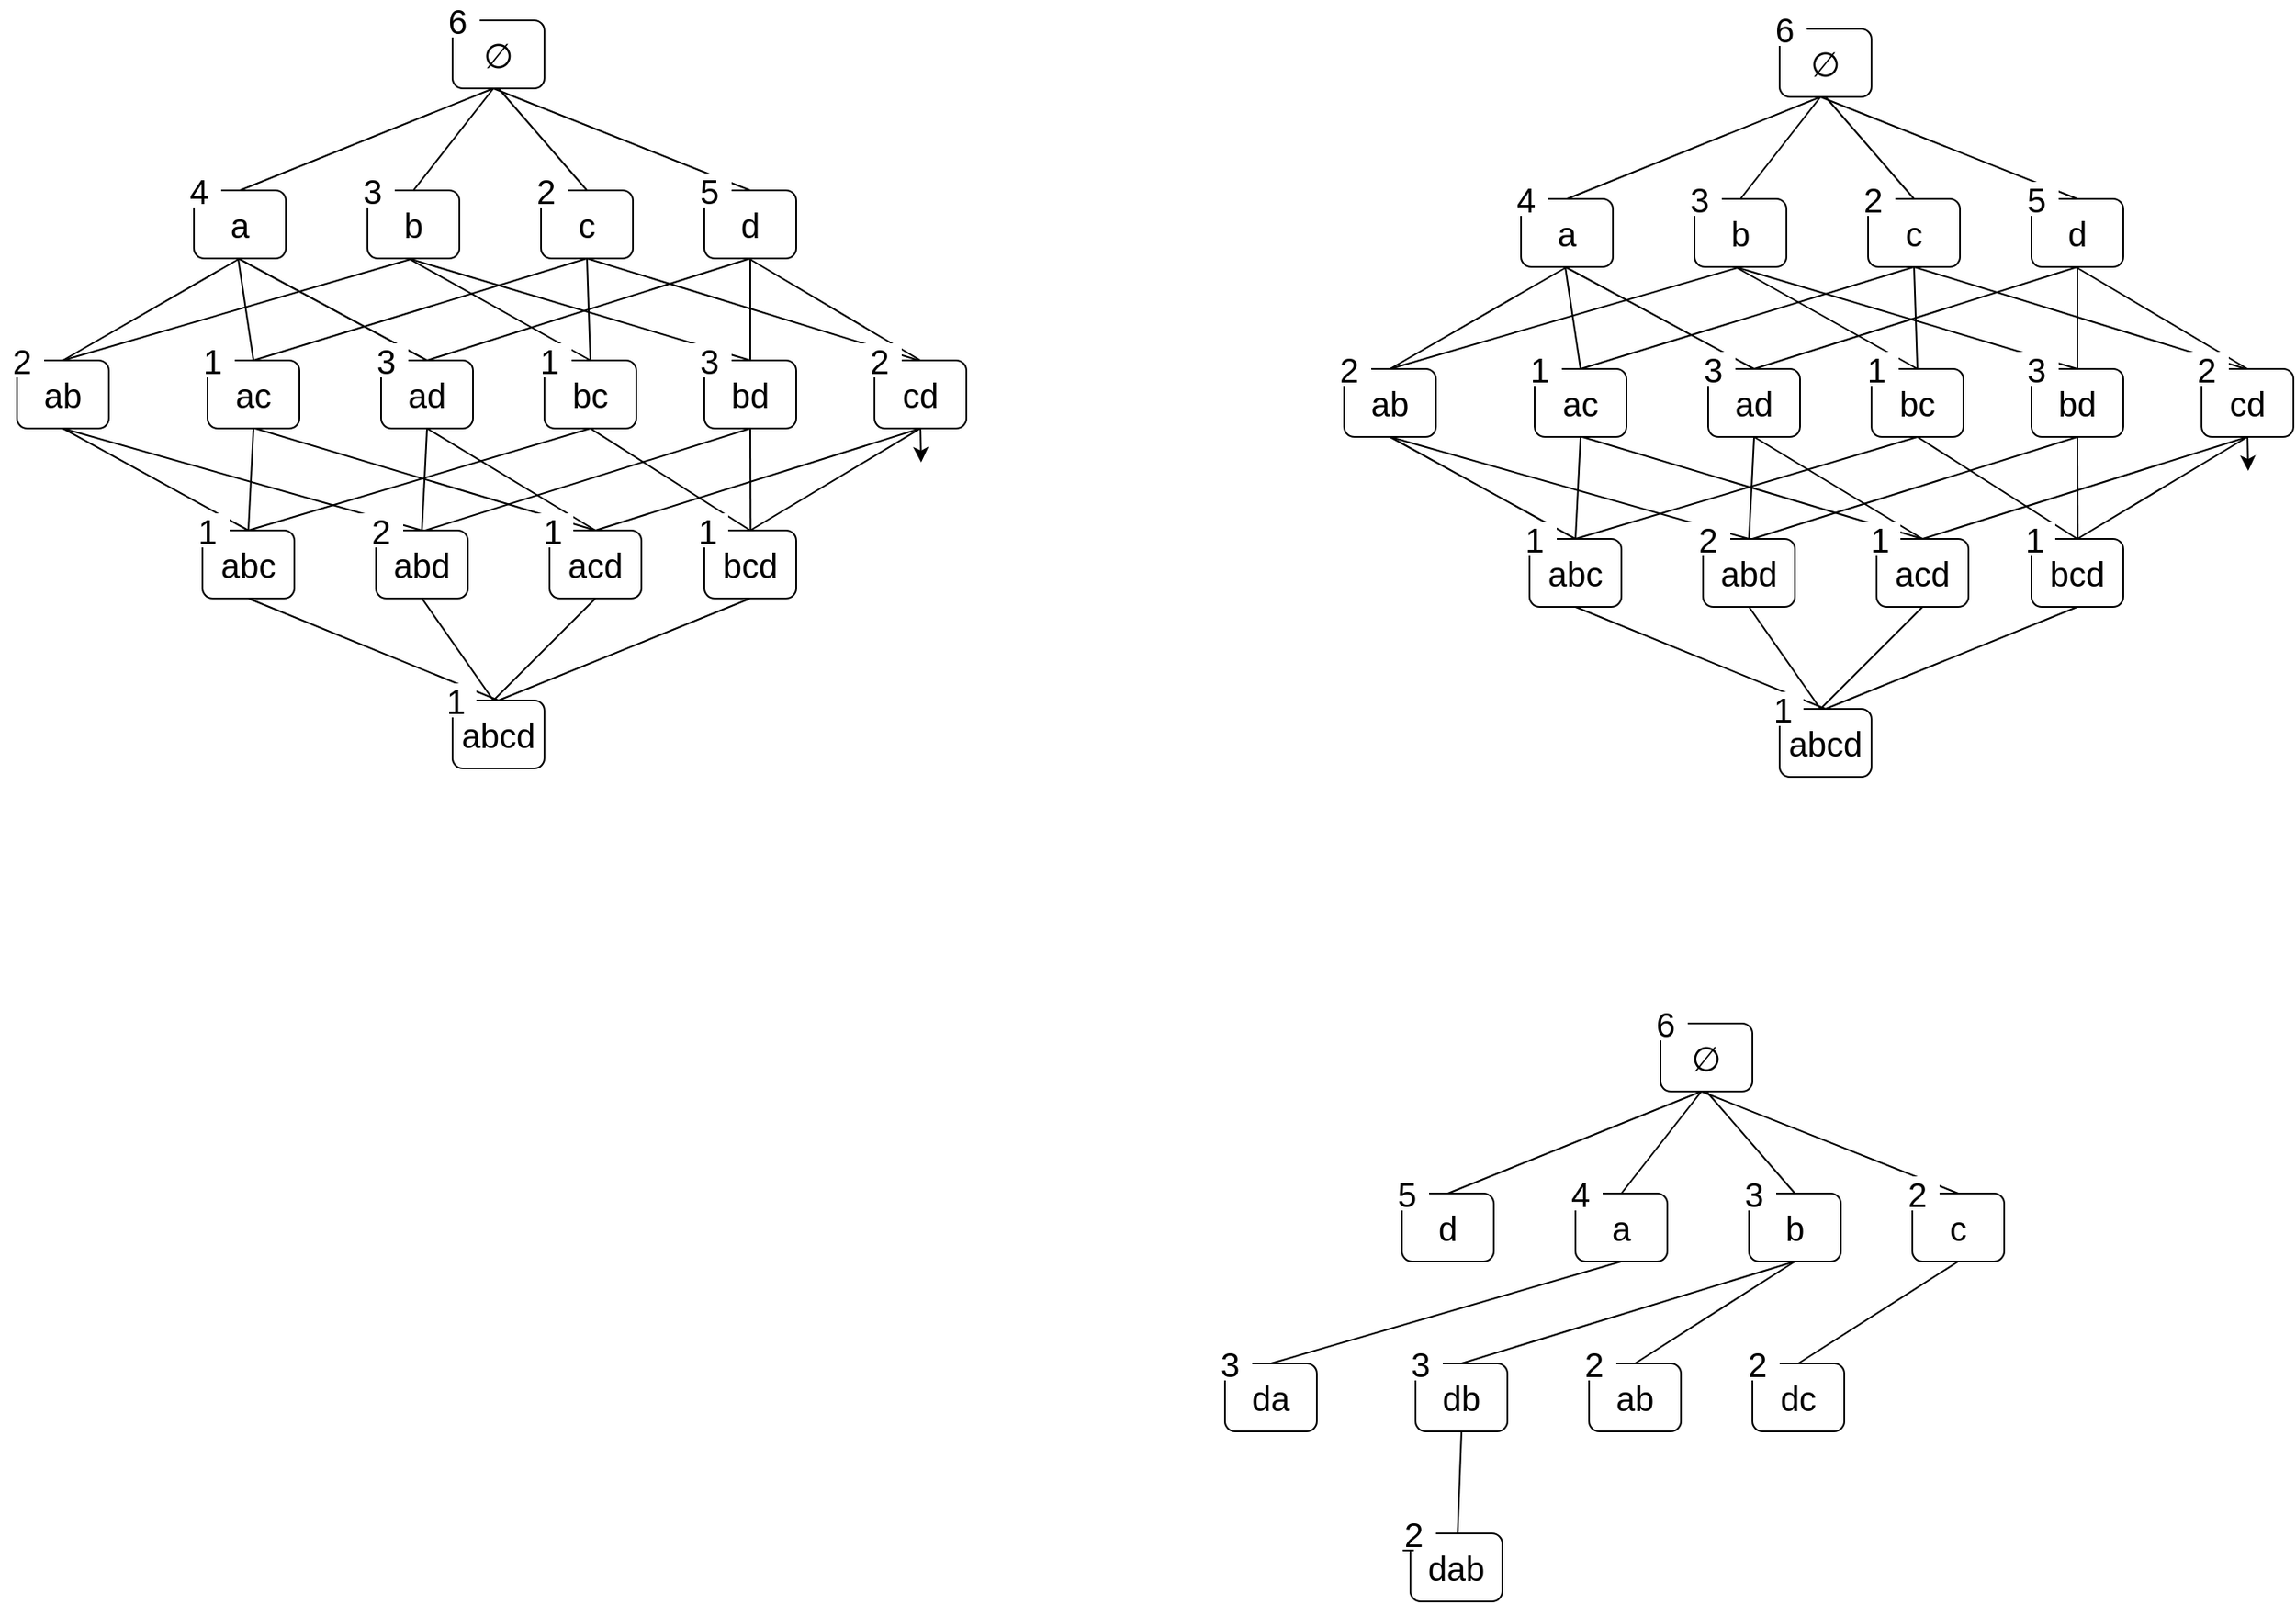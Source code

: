 <mxfile version="20.2.8" type="github">
  <diagram id="D8J47J05KhcmDfUMjtQ6" name="Page-1">
    <mxGraphModel dx="1273" dy="898" grid="1" gridSize="10" guides="1" tooltips="1" connect="1" arrows="1" fold="1" page="1" pageScale="1" pageWidth="1654" pageHeight="2336" math="0" shadow="0">
      <root>
        <mxCell id="0" />
        <mxCell id="1" parent="0" />
        <mxCell id="k7m_8FGUSV61DsyAJjcT-50" style="edgeStyle=none;rounded=0;orthogonalLoop=1;jettySize=auto;html=1;entryX=0.5;entryY=0;entryDx=0;entryDy=0;fontSize=20;endArrow=none;endFill=0;" parent="1" target="k7m_8FGUSV61DsyAJjcT-18" edge="1">
          <mxGeometry relative="1" as="geometry">
            <mxPoint x="360" y="160" as="sourcePoint" />
          </mxGeometry>
        </mxCell>
        <mxCell id="k7m_8FGUSV61DsyAJjcT-1" value="&lt;span style=&quot;font-size: 20px;&quot;&gt;∅&lt;/span&gt;" style="rounded=1;whiteSpace=wrap;html=1;" parent="1" vertex="1">
          <mxGeometry x="336" y="120" width="54" height="40" as="geometry" />
        </mxCell>
        <mxCell id="k7m_8FGUSV61DsyAJjcT-2" value="&lt;font style=&quot;font-size: 20px;&quot;&gt;6&lt;br&gt;&lt;/font&gt;" style="text;html=1;align=center;verticalAlign=middle;whiteSpace=wrap;rounded=0;fillColor=default;" parent="1" vertex="1">
          <mxGeometry x="326" y="110" width="26" height="20" as="geometry" />
        </mxCell>
        <mxCell id="k7m_8FGUSV61DsyAJjcT-18" value="&lt;span style=&quot;font-size: 20px;&quot;&gt;a&lt;/span&gt;" style="rounded=1;whiteSpace=wrap;html=1;" parent="1" vertex="1">
          <mxGeometry x="184" y="220" width="54" height="40" as="geometry" />
        </mxCell>
        <mxCell id="k7m_8FGUSV61DsyAJjcT-19" value="&lt;font style=&quot;font-size: 20px;&quot;&gt;4&lt;/font&gt;" style="text;html=1;align=center;verticalAlign=middle;whiteSpace=wrap;rounded=0;fillColor=default;" parent="1" vertex="1">
          <mxGeometry x="174" y="210" width="26" height="20" as="geometry" />
        </mxCell>
        <mxCell id="k7m_8FGUSV61DsyAJjcT-51" style="edgeStyle=none;rounded=0;orthogonalLoop=1;jettySize=auto;html=1;exitX=0.5;exitY=0;exitDx=0;exitDy=0;fontSize=20;endArrow=none;endFill=0;" parent="1" source="k7m_8FGUSV61DsyAJjcT-20" edge="1">
          <mxGeometry relative="1" as="geometry">
            <mxPoint x="360" y="160" as="targetPoint" />
          </mxGeometry>
        </mxCell>
        <mxCell id="k7m_8FGUSV61DsyAJjcT-20" value="&lt;span style=&quot;font-size: 20px;&quot;&gt;b&lt;/span&gt;" style="rounded=1;whiteSpace=wrap;html=1;" parent="1" vertex="1">
          <mxGeometry x="286" y="220" width="54" height="40" as="geometry" />
        </mxCell>
        <mxCell id="k7m_8FGUSV61DsyAJjcT-21" value="&lt;font style=&quot;font-size: 20px;&quot;&gt;3&lt;/font&gt;" style="text;html=1;align=center;verticalAlign=middle;whiteSpace=wrap;rounded=0;fillColor=default;" parent="1" vertex="1">
          <mxGeometry x="276" y="210" width="26" height="20" as="geometry" />
        </mxCell>
        <mxCell id="k7m_8FGUSV61DsyAJjcT-52" style="edgeStyle=none;rounded=0;orthogonalLoop=1;jettySize=auto;html=1;exitX=0.5;exitY=0;exitDx=0;exitDy=0;entryX=0.5;entryY=1;entryDx=0;entryDy=0;fontSize=20;endArrow=none;endFill=0;" parent="1" source="k7m_8FGUSV61DsyAJjcT-22" target="k7m_8FGUSV61DsyAJjcT-1" edge="1">
          <mxGeometry relative="1" as="geometry" />
        </mxCell>
        <mxCell id="k7m_8FGUSV61DsyAJjcT-62" style="edgeStyle=none;rounded=0;orthogonalLoop=1;jettySize=auto;html=1;exitX=0.5;exitY=1;exitDx=0;exitDy=0;fontSize=20;endArrow=none;endFill=0;" parent="1" source="k7m_8FGUSV61DsyAJjcT-22" edge="1">
          <mxGeometry relative="1" as="geometry">
            <mxPoint x="610" y="320" as="targetPoint" />
          </mxGeometry>
        </mxCell>
        <mxCell id="k7m_8FGUSV61DsyAJjcT-22" value="&lt;span style=&quot;font-size: 20px;&quot;&gt;c&lt;/span&gt;" style="rounded=1;whiteSpace=wrap;html=1;" parent="1" vertex="1">
          <mxGeometry x="388" y="220" width="54" height="40" as="geometry" />
        </mxCell>
        <mxCell id="k7m_8FGUSV61DsyAJjcT-23" value="&lt;font style=&quot;font-size: 20px;&quot;&gt;2&lt;/font&gt;" style="text;html=1;align=center;verticalAlign=middle;whiteSpace=wrap;rounded=0;fillColor=default;" parent="1" vertex="1">
          <mxGeometry x="378" y="210" width="26" height="20" as="geometry" />
        </mxCell>
        <mxCell id="k7m_8FGUSV61DsyAJjcT-53" style="edgeStyle=none;rounded=0;orthogonalLoop=1;jettySize=auto;html=1;exitX=0.5;exitY=0;exitDx=0;exitDy=0;fontSize=20;endArrow=none;endFill=0;" parent="1" source="k7m_8FGUSV61DsyAJjcT-24" edge="1">
          <mxGeometry relative="1" as="geometry">
            <mxPoint x="360" y="160" as="targetPoint" />
          </mxGeometry>
        </mxCell>
        <mxCell id="k7m_8FGUSV61DsyAJjcT-24" value="&lt;span style=&quot;font-size: 20px;&quot;&gt;d&lt;/span&gt;" style="rounded=1;whiteSpace=wrap;html=1;" parent="1" vertex="1">
          <mxGeometry x="484" y="220" width="54" height="40" as="geometry" />
        </mxCell>
        <mxCell id="k7m_8FGUSV61DsyAJjcT-25" value="&lt;font style=&quot;font-size: 20px;&quot;&gt;5&lt;/font&gt;" style="text;html=1;align=center;verticalAlign=middle;whiteSpace=wrap;rounded=0;fillColor=default;" parent="1" vertex="1">
          <mxGeometry x="474" y="210" width="26" height="20" as="geometry" />
        </mxCell>
        <mxCell id="k7m_8FGUSV61DsyAJjcT-54" style="edgeStyle=none;rounded=0;orthogonalLoop=1;jettySize=auto;html=1;exitX=0.5;exitY=0;exitDx=0;exitDy=0;entryX=0.5;entryY=1;entryDx=0;entryDy=0;fontSize=20;endArrow=none;endFill=0;" parent="1" source="k7m_8FGUSV61DsyAJjcT-26" target="k7m_8FGUSV61DsyAJjcT-18" edge="1">
          <mxGeometry relative="1" as="geometry" />
        </mxCell>
        <mxCell id="k7m_8FGUSV61DsyAJjcT-57" style="edgeStyle=none;rounded=0;orthogonalLoop=1;jettySize=auto;html=1;exitX=0.5;exitY=0;exitDx=0;exitDy=0;entryX=0.5;entryY=1;entryDx=0;entryDy=0;fontSize=20;endArrow=none;endFill=0;" parent="1" source="k7m_8FGUSV61DsyAJjcT-26" target="k7m_8FGUSV61DsyAJjcT-20" edge="1">
          <mxGeometry relative="1" as="geometry" />
        </mxCell>
        <mxCell id="k7m_8FGUSV61DsyAJjcT-66" style="edgeStyle=none;rounded=0;orthogonalLoop=1;jettySize=auto;html=1;exitX=0.5;exitY=1;exitDx=0;exitDy=0;entryX=0.5;entryY=0;entryDx=0;entryDy=0;fontSize=20;endArrow=none;endFill=0;" parent="1" source="k7m_8FGUSV61DsyAJjcT-26" target="k7m_8FGUSV61DsyAJjcT-38" edge="1">
          <mxGeometry relative="1" as="geometry" />
        </mxCell>
        <mxCell id="k7m_8FGUSV61DsyAJjcT-67" style="edgeStyle=none;rounded=0;orthogonalLoop=1;jettySize=auto;html=1;exitX=0.5;exitY=1;exitDx=0;exitDy=0;entryX=0.5;entryY=0;entryDx=0;entryDy=0;fontSize=20;endArrow=none;endFill=0;" parent="1" source="k7m_8FGUSV61DsyAJjcT-26" target="k7m_8FGUSV61DsyAJjcT-40" edge="1">
          <mxGeometry relative="1" as="geometry" />
        </mxCell>
        <mxCell id="k7m_8FGUSV61DsyAJjcT-26" value="&lt;span style=&quot;font-size: 20px;&quot;&gt;ab&lt;/span&gt;" style="rounded=1;whiteSpace=wrap;html=1;" parent="1" vertex="1">
          <mxGeometry x="80" y="320" width="54" height="40" as="geometry" />
        </mxCell>
        <mxCell id="k7m_8FGUSV61DsyAJjcT-27" value="&lt;font style=&quot;font-size: 20px;&quot;&gt;2&lt;/font&gt;" style="text;html=1;align=center;verticalAlign=middle;whiteSpace=wrap;rounded=0;fillColor=default;" parent="1" vertex="1">
          <mxGeometry x="70" y="310" width="26" height="20" as="geometry" />
        </mxCell>
        <mxCell id="k7m_8FGUSV61DsyAJjcT-55" style="edgeStyle=none;rounded=0;orthogonalLoop=1;jettySize=auto;html=1;exitX=0.5;exitY=0;exitDx=0;exitDy=0;fontSize=20;endArrow=none;endFill=0;" parent="1" source="k7m_8FGUSV61DsyAJjcT-28" edge="1">
          <mxGeometry relative="1" as="geometry">
            <mxPoint x="210" y="260" as="targetPoint" />
          </mxGeometry>
        </mxCell>
        <mxCell id="k7m_8FGUSV61DsyAJjcT-59" style="edgeStyle=none;rounded=0;orthogonalLoop=1;jettySize=auto;html=1;exitX=0.5;exitY=0;exitDx=0;exitDy=0;entryX=0.5;entryY=1;entryDx=0;entryDy=0;fontSize=20;endArrow=none;endFill=0;" parent="1" source="k7m_8FGUSV61DsyAJjcT-28" target="k7m_8FGUSV61DsyAJjcT-22" edge="1">
          <mxGeometry relative="1" as="geometry" />
        </mxCell>
        <mxCell id="k7m_8FGUSV61DsyAJjcT-70" style="edgeStyle=none;rounded=0;orthogonalLoop=1;jettySize=auto;html=1;exitX=0.5;exitY=1;exitDx=0;exitDy=0;entryX=0.5;entryY=0;entryDx=0;entryDy=0;fontSize=20;endArrow=none;endFill=0;" parent="1" source="k7m_8FGUSV61DsyAJjcT-28" target="k7m_8FGUSV61DsyAJjcT-38" edge="1">
          <mxGeometry relative="1" as="geometry" />
        </mxCell>
        <mxCell id="k7m_8FGUSV61DsyAJjcT-28" value="&lt;span style=&quot;font-size: 20px;&quot;&gt;ac&lt;/span&gt;" style="rounded=1;whiteSpace=wrap;html=1;" parent="1" vertex="1">
          <mxGeometry x="192" y="320" width="54" height="40" as="geometry" />
        </mxCell>
        <mxCell id="k7m_8FGUSV61DsyAJjcT-29" value="&lt;font style=&quot;font-size: 20px;&quot;&gt;1&lt;/font&gt;" style="text;html=1;align=center;verticalAlign=middle;whiteSpace=wrap;rounded=0;fillColor=default;" parent="1" vertex="1">
          <mxGeometry x="182" y="310" width="26" height="20" as="geometry" />
        </mxCell>
        <mxCell id="k7m_8FGUSV61DsyAJjcT-56" style="edgeStyle=none;rounded=0;orthogonalLoop=1;jettySize=auto;html=1;exitX=0.5;exitY=0;exitDx=0;exitDy=0;fontSize=20;endArrow=none;endFill=0;" parent="1" source="k7m_8FGUSV61DsyAJjcT-30" edge="1">
          <mxGeometry relative="1" as="geometry">
            <mxPoint x="210" y="260" as="targetPoint" />
          </mxGeometry>
        </mxCell>
        <mxCell id="k7m_8FGUSV61DsyAJjcT-60" style="edgeStyle=none;rounded=0;orthogonalLoop=1;jettySize=auto;html=1;exitX=0.5;exitY=0;exitDx=0;exitDy=0;entryX=0.5;entryY=1;entryDx=0;entryDy=0;fontSize=20;endArrow=none;endFill=0;" parent="1" source="k7m_8FGUSV61DsyAJjcT-30" target="k7m_8FGUSV61DsyAJjcT-24" edge="1">
          <mxGeometry relative="1" as="geometry" />
        </mxCell>
        <mxCell id="k7m_8FGUSV61DsyAJjcT-72" style="edgeStyle=none;rounded=0;orthogonalLoop=1;jettySize=auto;html=1;exitX=0.5;exitY=1;exitDx=0;exitDy=0;entryX=0.5;entryY=0;entryDx=0;entryDy=0;fontSize=20;endArrow=none;endFill=0;" parent="1" source="k7m_8FGUSV61DsyAJjcT-30" target="k7m_8FGUSV61DsyAJjcT-40" edge="1">
          <mxGeometry relative="1" as="geometry" />
        </mxCell>
        <mxCell id="k7m_8FGUSV61DsyAJjcT-73" style="edgeStyle=none;rounded=0;orthogonalLoop=1;jettySize=auto;html=1;exitX=0.5;exitY=1;exitDx=0;exitDy=0;entryX=0.5;entryY=0;entryDx=0;entryDy=0;fontSize=20;endArrow=none;endFill=0;" parent="1" source="k7m_8FGUSV61DsyAJjcT-30" target="k7m_8FGUSV61DsyAJjcT-48" edge="1">
          <mxGeometry relative="1" as="geometry" />
        </mxCell>
        <mxCell id="k7m_8FGUSV61DsyAJjcT-30" value="&lt;span style=&quot;font-size: 20px;&quot;&gt;ad&lt;/span&gt;" style="rounded=1;whiteSpace=wrap;html=1;" parent="1" vertex="1">
          <mxGeometry x="294" y="320" width="54" height="40" as="geometry" />
        </mxCell>
        <mxCell id="k7m_8FGUSV61DsyAJjcT-31" value="&lt;span style=&quot;font-size: 20px;&quot;&gt;3&lt;/span&gt;" style="text;html=1;align=center;verticalAlign=middle;whiteSpace=wrap;rounded=0;fillColor=default;" parent="1" vertex="1">
          <mxGeometry x="284" y="310" width="26" height="20" as="geometry" />
        </mxCell>
        <mxCell id="k7m_8FGUSV61DsyAJjcT-58" style="edgeStyle=none;rounded=0;orthogonalLoop=1;jettySize=auto;html=1;exitX=0.5;exitY=0;exitDx=0;exitDy=0;fontSize=20;endArrow=none;endFill=0;" parent="1" source="k7m_8FGUSV61DsyAJjcT-32" edge="1">
          <mxGeometry relative="1" as="geometry">
            <mxPoint x="310" y="260" as="targetPoint" />
          </mxGeometry>
        </mxCell>
        <mxCell id="k7m_8FGUSV61DsyAJjcT-65" style="edgeStyle=none;rounded=0;orthogonalLoop=1;jettySize=auto;html=1;exitX=0.5;exitY=0;exitDx=0;exitDy=0;entryX=0.5;entryY=1;entryDx=0;entryDy=0;fontSize=20;endArrow=none;endFill=0;" parent="1" source="k7m_8FGUSV61DsyAJjcT-32" target="k7m_8FGUSV61DsyAJjcT-22" edge="1">
          <mxGeometry relative="1" as="geometry" />
        </mxCell>
        <mxCell id="k7m_8FGUSV61DsyAJjcT-74" style="edgeStyle=none;rounded=0;orthogonalLoop=1;jettySize=auto;html=1;exitX=0.5;exitY=1;exitDx=0;exitDy=0;entryX=0.5;entryY=0;entryDx=0;entryDy=0;fontSize=20;endArrow=none;endFill=0;" parent="1" source="k7m_8FGUSV61DsyAJjcT-32" target="k7m_8FGUSV61DsyAJjcT-38" edge="1">
          <mxGeometry relative="1" as="geometry" />
        </mxCell>
        <mxCell id="k7m_8FGUSV61DsyAJjcT-75" style="edgeStyle=none;rounded=0;orthogonalLoop=1;jettySize=auto;html=1;exitX=0.5;exitY=1;exitDx=0;exitDy=0;entryX=0.5;entryY=0;entryDx=0;entryDy=0;fontSize=20;endArrow=none;endFill=0;" parent="1" source="k7m_8FGUSV61DsyAJjcT-32" target="k7m_8FGUSV61DsyAJjcT-44" edge="1">
          <mxGeometry relative="1" as="geometry" />
        </mxCell>
        <mxCell id="k7m_8FGUSV61DsyAJjcT-32" value="&lt;span style=&quot;font-size: 20px;&quot;&gt;bc&lt;/span&gt;" style="rounded=1;whiteSpace=wrap;html=1;" parent="1" vertex="1">
          <mxGeometry x="390" y="320" width="54" height="40" as="geometry" />
        </mxCell>
        <mxCell id="k7m_8FGUSV61DsyAJjcT-33" value="&lt;font style=&quot;font-size: 20px;&quot;&gt;1&lt;/font&gt;" style="text;html=1;align=center;verticalAlign=middle;whiteSpace=wrap;rounded=0;fillColor=default;" parent="1" vertex="1">
          <mxGeometry x="380" y="310" width="26" height="20" as="geometry" />
        </mxCell>
        <mxCell id="k7m_8FGUSV61DsyAJjcT-63" style="edgeStyle=none;rounded=0;orthogonalLoop=1;jettySize=auto;html=1;exitX=0.5;exitY=0;exitDx=0;exitDy=0;entryX=0.5;entryY=1;entryDx=0;entryDy=0;fontSize=20;endArrow=none;endFill=0;" parent="1" source="k7m_8FGUSV61DsyAJjcT-34" target="k7m_8FGUSV61DsyAJjcT-24" edge="1">
          <mxGeometry relative="1" as="geometry" />
        </mxCell>
        <mxCell id="k7m_8FGUSV61DsyAJjcT-64" style="edgeStyle=none;rounded=0;orthogonalLoop=1;jettySize=auto;html=1;exitX=0.5;exitY=0;exitDx=0;exitDy=0;fontSize=20;endArrow=none;endFill=0;" parent="1" source="k7m_8FGUSV61DsyAJjcT-34" edge="1">
          <mxGeometry relative="1" as="geometry">
            <mxPoint x="310" y="260" as="targetPoint" />
          </mxGeometry>
        </mxCell>
        <mxCell id="k7m_8FGUSV61DsyAJjcT-76" style="edgeStyle=none;rounded=0;orthogonalLoop=1;jettySize=auto;html=1;exitX=0.5;exitY=1;exitDx=0;exitDy=0;fontSize=20;endArrow=none;endFill=0;" parent="1" source="k7m_8FGUSV61DsyAJjcT-34" edge="1">
          <mxGeometry relative="1" as="geometry">
            <mxPoint x="511.167" y="420" as="targetPoint" />
          </mxGeometry>
        </mxCell>
        <mxCell id="k7m_8FGUSV61DsyAJjcT-77" style="edgeStyle=none;rounded=0;orthogonalLoop=1;jettySize=auto;html=1;exitX=0.5;exitY=1;exitDx=0;exitDy=0;fontSize=20;endArrow=none;endFill=0;" parent="1" source="k7m_8FGUSV61DsyAJjcT-34" edge="1">
          <mxGeometry relative="1" as="geometry">
            <mxPoint x="320" y="420" as="targetPoint" />
          </mxGeometry>
        </mxCell>
        <mxCell id="k7m_8FGUSV61DsyAJjcT-34" value="&lt;span style=&quot;font-size: 20px;&quot;&gt;bd&lt;/span&gt;" style="rounded=1;whiteSpace=wrap;html=1;" parent="1" vertex="1">
          <mxGeometry x="484" y="320" width="54" height="40" as="geometry" />
        </mxCell>
        <mxCell id="k7m_8FGUSV61DsyAJjcT-35" value="&lt;span style=&quot;font-size: 20px;&quot;&gt;3&lt;/span&gt;" style="text;html=1;align=center;verticalAlign=middle;whiteSpace=wrap;rounded=0;fillColor=default;" parent="1" vertex="1">
          <mxGeometry x="474" y="310" width="26" height="20" as="geometry" />
        </mxCell>
        <mxCell id="k7m_8FGUSV61DsyAJjcT-61" style="edgeStyle=none;rounded=0;orthogonalLoop=1;jettySize=auto;html=1;exitX=0.5;exitY=0;exitDx=0;exitDy=0;fontSize=20;endArrow=none;endFill=0;" parent="1" source="k7m_8FGUSV61DsyAJjcT-36" edge="1">
          <mxGeometry relative="1" as="geometry">
            <mxPoint x="510" y="260" as="targetPoint" />
          </mxGeometry>
        </mxCell>
        <mxCell id="k7m_8FGUSV61DsyAJjcT-78" style="edgeStyle=none;rounded=0;orthogonalLoop=1;jettySize=auto;html=1;exitX=0.5;exitY=1;exitDx=0;exitDy=0;entryX=0.5;entryY=0;entryDx=0;entryDy=0;fontSize=20;endArrow=none;endFill=0;" parent="1" source="k7m_8FGUSV61DsyAJjcT-36" target="k7m_8FGUSV61DsyAJjcT-48" edge="1">
          <mxGeometry relative="1" as="geometry" />
        </mxCell>
        <mxCell id="k7m_8FGUSV61DsyAJjcT-79" style="edgeStyle=none;rounded=0;orthogonalLoop=1;jettySize=auto;html=1;exitX=0.5;exitY=1;exitDx=0;exitDy=0;entryX=0.5;entryY=0;entryDx=0;entryDy=0;fontSize=20;endArrow=none;endFill=0;" parent="1" source="k7m_8FGUSV61DsyAJjcT-36" target="k7m_8FGUSV61DsyAJjcT-44" edge="1">
          <mxGeometry relative="1" as="geometry" />
        </mxCell>
        <mxCell id="D0LZm24pe-TPHCLGDVV2-1" style="edgeStyle=orthogonalEdgeStyle;rounded=0;orthogonalLoop=1;jettySize=auto;html=1;exitX=0.5;exitY=1;exitDx=0;exitDy=0;" parent="1" source="k7m_8FGUSV61DsyAJjcT-36" edge="1">
          <mxGeometry relative="1" as="geometry">
            <mxPoint x="611.412" y="380" as="targetPoint" />
          </mxGeometry>
        </mxCell>
        <mxCell id="k7m_8FGUSV61DsyAJjcT-36" value="&lt;span style=&quot;font-size: 20px;&quot;&gt;cd&lt;/span&gt;" style="rounded=1;whiteSpace=wrap;html=1;" parent="1" vertex="1">
          <mxGeometry x="584" y="320" width="54" height="40" as="geometry" />
        </mxCell>
        <mxCell id="k7m_8FGUSV61DsyAJjcT-37" value="&lt;font style=&quot;font-size: 20px;&quot;&gt;2&lt;/font&gt;" style="text;html=1;align=center;verticalAlign=middle;whiteSpace=wrap;rounded=0;fillColor=default;" parent="1" vertex="1">
          <mxGeometry x="574" y="310" width="26" height="20" as="geometry" />
        </mxCell>
        <mxCell id="k7m_8FGUSV61DsyAJjcT-82" style="edgeStyle=none;rounded=0;orthogonalLoop=1;jettySize=auto;html=1;exitX=0.5;exitY=1;exitDx=0;exitDy=0;entryX=0.5;entryY=0;entryDx=0;entryDy=0;fontSize=20;endArrow=none;endFill=0;" parent="1" source="k7m_8FGUSV61DsyAJjcT-38" target="k7m_8FGUSV61DsyAJjcT-80" edge="1">
          <mxGeometry relative="1" as="geometry" />
        </mxCell>
        <mxCell id="k7m_8FGUSV61DsyAJjcT-38" value="&lt;span style=&quot;font-size: 20px;&quot;&gt;abc&lt;/span&gt;" style="rounded=1;whiteSpace=wrap;html=1;" parent="1" vertex="1">
          <mxGeometry x="189" y="420" width="54" height="40" as="geometry" />
        </mxCell>
        <mxCell id="k7m_8FGUSV61DsyAJjcT-39" value="&lt;font style=&quot;font-size: 20px;&quot;&gt;1&lt;/font&gt;" style="text;html=1;align=center;verticalAlign=middle;whiteSpace=wrap;rounded=0;fillColor=default;" parent="1" vertex="1">
          <mxGeometry x="179" y="410" width="26" height="20" as="geometry" />
        </mxCell>
        <mxCell id="k7m_8FGUSV61DsyAJjcT-83" style="edgeStyle=none;rounded=0;orthogonalLoop=1;jettySize=auto;html=1;exitX=0.5;exitY=1;exitDx=0;exitDy=0;fontSize=20;endArrow=none;endFill=0;" parent="1" source="k7m_8FGUSV61DsyAJjcT-40" edge="1">
          <mxGeometry relative="1" as="geometry">
            <mxPoint x="360" y="520" as="targetPoint" />
          </mxGeometry>
        </mxCell>
        <mxCell id="k7m_8FGUSV61DsyAJjcT-40" value="&lt;span style=&quot;font-size: 20px;&quot;&gt;abd&lt;/span&gt;" style="rounded=1;whiteSpace=wrap;html=1;" parent="1" vertex="1">
          <mxGeometry x="291" y="420" width="54" height="40" as="geometry" />
        </mxCell>
        <mxCell id="k7m_8FGUSV61DsyAJjcT-41" value="&lt;font style=&quot;font-size: 20px;&quot;&gt;2&lt;/font&gt;" style="text;html=1;align=center;verticalAlign=middle;whiteSpace=wrap;rounded=0;fillColor=default;" parent="1" vertex="1">
          <mxGeometry x="281" y="410" width="26" height="20" as="geometry" />
        </mxCell>
        <mxCell id="k7m_8FGUSV61DsyAJjcT-85" style="edgeStyle=none;rounded=0;orthogonalLoop=1;jettySize=auto;html=1;exitX=0.5;exitY=1;exitDx=0;exitDy=0;entryX=0.5;entryY=0;entryDx=0;entryDy=0;fontSize=20;endArrow=none;endFill=0;" parent="1" source="k7m_8FGUSV61DsyAJjcT-44" target="k7m_8FGUSV61DsyAJjcT-80" edge="1">
          <mxGeometry relative="1" as="geometry" />
        </mxCell>
        <mxCell id="k7m_8FGUSV61DsyAJjcT-44" value="&lt;span style=&quot;font-size: 20px;&quot;&gt;bcd&lt;/span&gt;" style="rounded=1;whiteSpace=wrap;html=1;" parent="1" vertex="1">
          <mxGeometry x="484" y="420" width="54" height="40" as="geometry" />
        </mxCell>
        <mxCell id="k7m_8FGUSV61DsyAJjcT-45" value="&lt;font style=&quot;font-size: 20px;&quot;&gt;1&lt;/font&gt;" style="text;html=1;align=center;verticalAlign=middle;whiteSpace=wrap;rounded=0;fillColor=default;" parent="1" vertex="1">
          <mxGeometry x="474" y="410" width="24" height="20" as="geometry" />
        </mxCell>
        <mxCell id="k7m_8FGUSV61DsyAJjcT-71" style="edgeStyle=none;rounded=0;orthogonalLoop=1;jettySize=auto;html=1;exitX=0.5;exitY=0;exitDx=0;exitDy=0;fontSize=20;endArrow=none;endFill=0;" parent="1" source="k7m_8FGUSV61DsyAJjcT-48" edge="1">
          <mxGeometry relative="1" as="geometry">
            <mxPoint x="220" y="360" as="targetPoint" />
          </mxGeometry>
        </mxCell>
        <mxCell id="k7m_8FGUSV61DsyAJjcT-84" style="edgeStyle=none;rounded=0;orthogonalLoop=1;jettySize=auto;html=1;exitX=0.5;exitY=1;exitDx=0;exitDy=0;fontSize=20;endArrow=none;endFill=0;" parent="1" source="k7m_8FGUSV61DsyAJjcT-48" edge="1">
          <mxGeometry relative="1" as="geometry">
            <mxPoint x="360" y="520" as="targetPoint" />
          </mxGeometry>
        </mxCell>
        <mxCell id="k7m_8FGUSV61DsyAJjcT-48" value="&lt;span style=&quot;font-size: 20px;&quot;&gt;acd&lt;/span&gt;" style="rounded=1;whiteSpace=wrap;html=1;" parent="1" vertex="1">
          <mxGeometry x="393" y="420" width="54" height="40" as="geometry" />
        </mxCell>
        <mxCell id="k7m_8FGUSV61DsyAJjcT-49" value="&lt;font style=&quot;font-size: 20px;&quot;&gt;1&lt;/font&gt;" style="text;html=1;align=center;verticalAlign=middle;whiteSpace=wrap;rounded=0;fillColor=default;" parent="1" vertex="1">
          <mxGeometry x="383" y="410" width="24" height="20" as="geometry" />
        </mxCell>
        <mxCell id="k7m_8FGUSV61DsyAJjcT-80" value="&lt;span style=&quot;font-size: 20px;&quot;&gt;abcd&lt;/span&gt;" style="rounded=1;whiteSpace=wrap;html=1;" parent="1" vertex="1">
          <mxGeometry x="336" y="520" width="54" height="40" as="geometry" />
        </mxCell>
        <mxCell id="k7m_8FGUSV61DsyAJjcT-81" value="&lt;font style=&quot;font-size: 20px;&quot;&gt;1&lt;/font&gt;" style="text;html=1;align=center;verticalAlign=middle;whiteSpace=wrap;rounded=0;fillColor=default;" parent="1" vertex="1">
          <mxGeometry x="326" y="510" width="24" height="20" as="geometry" />
        </mxCell>
        <mxCell id="D0LZm24pe-TPHCLGDVV2-251" style="edgeStyle=none;rounded=0;orthogonalLoop=1;jettySize=auto;html=1;entryX=0.5;entryY=0;entryDx=0;entryDy=0;fontSize=20;endArrow=none;endFill=0;" parent="1" target="D0LZm24pe-TPHCLGDVV2-254" edge="1">
          <mxGeometry relative="1" as="geometry">
            <mxPoint x="1140" y="165" as="sourcePoint" />
          </mxGeometry>
        </mxCell>
        <mxCell id="D0LZm24pe-TPHCLGDVV2-252" value="&lt;span style=&quot;font-size: 20px;&quot;&gt;∅&lt;/span&gt;" style="rounded=1;whiteSpace=wrap;html=1;" parent="1" vertex="1">
          <mxGeometry x="1116" y="125" width="54" height="40" as="geometry" />
        </mxCell>
        <mxCell id="D0LZm24pe-TPHCLGDVV2-253" value="&lt;font style=&quot;font-size: 20px;&quot;&gt;6&lt;br&gt;&lt;/font&gt;" style="text;html=1;align=center;verticalAlign=middle;whiteSpace=wrap;rounded=0;fillColor=default;" parent="1" vertex="1">
          <mxGeometry x="1106" y="115" width="26" height="20" as="geometry" />
        </mxCell>
        <mxCell id="D0LZm24pe-TPHCLGDVV2-254" value="&lt;span style=&quot;font-size: 20px;&quot;&gt;a&lt;/span&gt;" style="rounded=1;whiteSpace=wrap;html=1;" parent="1" vertex="1">
          <mxGeometry x="964" y="225" width="54" height="40" as="geometry" />
        </mxCell>
        <mxCell id="D0LZm24pe-TPHCLGDVV2-255" value="&lt;font style=&quot;font-size: 20px;&quot;&gt;4&lt;/font&gt;" style="text;html=1;align=center;verticalAlign=middle;whiteSpace=wrap;rounded=0;fillColor=default;" parent="1" vertex="1">
          <mxGeometry x="954" y="215" width="26" height="20" as="geometry" />
        </mxCell>
        <mxCell id="D0LZm24pe-TPHCLGDVV2-256" style="edgeStyle=none;rounded=0;orthogonalLoop=1;jettySize=auto;html=1;exitX=0.5;exitY=0;exitDx=0;exitDy=0;fontSize=20;endArrow=none;endFill=0;" parent="1" source="D0LZm24pe-TPHCLGDVV2-257" edge="1">
          <mxGeometry relative="1" as="geometry">
            <mxPoint x="1140" y="165" as="targetPoint" />
          </mxGeometry>
        </mxCell>
        <mxCell id="D0LZm24pe-TPHCLGDVV2-257" value="&lt;span style=&quot;font-size: 20px;&quot;&gt;b&lt;/span&gt;" style="rounded=1;whiteSpace=wrap;html=1;" parent="1" vertex="1">
          <mxGeometry x="1066" y="225" width="54" height="40" as="geometry" />
        </mxCell>
        <mxCell id="D0LZm24pe-TPHCLGDVV2-258" value="&lt;font style=&quot;font-size: 20px;&quot;&gt;3&lt;/font&gt;" style="text;html=1;align=center;verticalAlign=middle;whiteSpace=wrap;rounded=0;fillColor=default;" parent="1" vertex="1">
          <mxGeometry x="1056" y="215" width="26" height="20" as="geometry" />
        </mxCell>
        <mxCell id="D0LZm24pe-TPHCLGDVV2-259" style="edgeStyle=none;rounded=0;orthogonalLoop=1;jettySize=auto;html=1;exitX=0.5;exitY=0;exitDx=0;exitDy=0;entryX=0.5;entryY=1;entryDx=0;entryDy=0;fontSize=20;endArrow=none;endFill=0;" parent="1" source="D0LZm24pe-TPHCLGDVV2-261" target="D0LZm24pe-TPHCLGDVV2-252" edge="1">
          <mxGeometry relative="1" as="geometry" />
        </mxCell>
        <mxCell id="D0LZm24pe-TPHCLGDVV2-260" style="edgeStyle=none;rounded=0;orthogonalLoop=1;jettySize=auto;html=1;exitX=0.5;exitY=1;exitDx=0;exitDy=0;fontSize=20;endArrow=none;endFill=0;" parent="1" source="D0LZm24pe-TPHCLGDVV2-261" edge="1">
          <mxGeometry relative="1" as="geometry">
            <mxPoint x="1390" y="325" as="targetPoint" />
          </mxGeometry>
        </mxCell>
        <mxCell id="D0LZm24pe-TPHCLGDVV2-261" value="&lt;span style=&quot;font-size: 20px;&quot;&gt;c&lt;/span&gt;" style="rounded=1;whiteSpace=wrap;html=1;" parent="1" vertex="1">
          <mxGeometry x="1168" y="225" width="54" height="40" as="geometry" />
        </mxCell>
        <mxCell id="D0LZm24pe-TPHCLGDVV2-262" value="&lt;font style=&quot;font-size: 20px;&quot;&gt;2&lt;/font&gt;" style="text;html=1;align=center;verticalAlign=middle;whiteSpace=wrap;rounded=0;fillColor=default;" parent="1" vertex="1">
          <mxGeometry x="1158" y="215" width="26" height="20" as="geometry" />
        </mxCell>
        <mxCell id="D0LZm24pe-TPHCLGDVV2-263" style="edgeStyle=none;rounded=0;orthogonalLoop=1;jettySize=auto;html=1;exitX=0.5;exitY=0;exitDx=0;exitDy=0;fontSize=20;endArrow=none;endFill=0;" parent="1" source="D0LZm24pe-TPHCLGDVV2-264" edge="1">
          <mxGeometry relative="1" as="geometry">
            <mxPoint x="1140" y="165" as="targetPoint" />
          </mxGeometry>
        </mxCell>
        <mxCell id="D0LZm24pe-TPHCLGDVV2-264" value="&lt;span style=&quot;font-size: 20px;&quot;&gt;d&lt;/span&gt;" style="rounded=1;whiteSpace=wrap;html=1;" parent="1" vertex="1">
          <mxGeometry x="1264" y="225" width="54" height="40" as="geometry" />
        </mxCell>
        <mxCell id="D0LZm24pe-TPHCLGDVV2-265" value="&lt;font style=&quot;font-size: 20px;&quot;&gt;5&lt;/font&gt;" style="text;html=1;align=center;verticalAlign=middle;whiteSpace=wrap;rounded=0;fillColor=default;" parent="1" vertex="1">
          <mxGeometry x="1254" y="215" width="26" height="20" as="geometry" />
        </mxCell>
        <mxCell id="D0LZm24pe-TPHCLGDVV2-266" style="edgeStyle=none;rounded=0;orthogonalLoop=1;jettySize=auto;html=1;exitX=0.5;exitY=0;exitDx=0;exitDy=0;entryX=0.5;entryY=1;entryDx=0;entryDy=0;fontSize=20;endArrow=none;endFill=0;" parent="1" source="D0LZm24pe-TPHCLGDVV2-270" target="D0LZm24pe-TPHCLGDVV2-254" edge="1">
          <mxGeometry relative="1" as="geometry" />
        </mxCell>
        <mxCell id="D0LZm24pe-TPHCLGDVV2-267" style="edgeStyle=none;rounded=0;orthogonalLoop=1;jettySize=auto;html=1;exitX=0.5;exitY=0;exitDx=0;exitDy=0;entryX=0.5;entryY=1;entryDx=0;entryDy=0;fontSize=20;endArrow=none;endFill=0;" parent="1" source="D0LZm24pe-TPHCLGDVV2-270" target="D0LZm24pe-TPHCLGDVV2-257" edge="1">
          <mxGeometry relative="1" as="geometry" />
        </mxCell>
        <mxCell id="D0LZm24pe-TPHCLGDVV2-268" style="edgeStyle=none;rounded=0;orthogonalLoop=1;jettySize=auto;html=1;exitX=0.5;exitY=1;exitDx=0;exitDy=0;entryX=0.5;entryY=0;entryDx=0;entryDy=0;fontSize=20;endArrow=none;endFill=0;" parent="1" source="D0LZm24pe-TPHCLGDVV2-270" target="D0LZm24pe-TPHCLGDVV2-302" edge="1">
          <mxGeometry relative="1" as="geometry" />
        </mxCell>
        <mxCell id="D0LZm24pe-TPHCLGDVV2-269" style="edgeStyle=none;rounded=0;orthogonalLoop=1;jettySize=auto;html=1;exitX=0.5;exitY=1;exitDx=0;exitDy=0;entryX=0.5;entryY=0;entryDx=0;entryDy=0;fontSize=20;endArrow=none;endFill=0;" parent="1" source="D0LZm24pe-TPHCLGDVV2-270" target="D0LZm24pe-TPHCLGDVV2-305" edge="1">
          <mxGeometry relative="1" as="geometry" />
        </mxCell>
        <mxCell id="D0LZm24pe-TPHCLGDVV2-270" value="&lt;span style=&quot;font-size: 20px;&quot;&gt;ab&lt;/span&gt;" style="rounded=1;whiteSpace=wrap;html=1;" parent="1" vertex="1">
          <mxGeometry x="860" y="325" width="54" height="40" as="geometry" />
        </mxCell>
        <mxCell id="D0LZm24pe-TPHCLGDVV2-271" value="&lt;font style=&quot;font-size: 20px;&quot;&gt;2&lt;/font&gt;" style="text;html=1;align=center;verticalAlign=middle;whiteSpace=wrap;rounded=0;fillColor=default;" parent="1" vertex="1">
          <mxGeometry x="850" y="315" width="26" height="20" as="geometry" />
        </mxCell>
        <mxCell id="D0LZm24pe-TPHCLGDVV2-272" style="edgeStyle=none;rounded=0;orthogonalLoop=1;jettySize=auto;html=1;exitX=0.5;exitY=0;exitDx=0;exitDy=0;fontSize=20;endArrow=none;endFill=0;" parent="1" source="D0LZm24pe-TPHCLGDVV2-275" edge="1">
          <mxGeometry relative="1" as="geometry">
            <mxPoint x="990" y="265" as="targetPoint" />
          </mxGeometry>
        </mxCell>
        <mxCell id="D0LZm24pe-TPHCLGDVV2-273" style="edgeStyle=none;rounded=0;orthogonalLoop=1;jettySize=auto;html=1;exitX=0.5;exitY=0;exitDx=0;exitDy=0;entryX=0.5;entryY=1;entryDx=0;entryDy=0;fontSize=20;endArrow=none;endFill=0;" parent="1" source="D0LZm24pe-TPHCLGDVV2-275" target="D0LZm24pe-TPHCLGDVV2-261" edge="1">
          <mxGeometry relative="1" as="geometry" />
        </mxCell>
        <mxCell id="D0LZm24pe-TPHCLGDVV2-274" style="edgeStyle=none;rounded=0;orthogonalLoop=1;jettySize=auto;html=1;exitX=0.5;exitY=1;exitDx=0;exitDy=0;entryX=0.5;entryY=0;entryDx=0;entryDy=0;fontSize=20;endArrow=none;endFill=0;" parent="1" source="D0LZm24pe-TPHCLGDVV2-275" target="D0LZm24pe-TPHCLGDVV2-302" edge="1">
          <mxGeometry relative="1" as="geometry" />
        </mxCell>
        <mxCell id="D0LZm24pe-TPHCLGDVV2-275" value="&lt;span style=&quot;font-size: 20px;&quot;&gt;ac&lt;/span&gt;" style="rounded=1;whiteSpace=wrap;html=1;" parent="1" vertex="1">
          <mxGeometry x="972" y="325" width="54" height="40" as="geometry" />
        </mxCell>
        <mxCell id="D0LZm24pe-TPHCLGDVV2-276" value="&lt;font style=&quot;font-size: 20px;&quot;&gt;1&lt;/font&gt;" style="text;html=1;align=center;verticalAlign=middle;whiteSpace=wrap;rounded=0;fillColor=default;" parent="1" vertex="1">
          <mxGeometry x="962" y="315" width="26" height="20" as="geometry" />
        </mxCell>
        <mxCell id="D0LZm24pe-TPHCLGDVV2-277" style="edgeStyle=none;rounded=0;orthogonalLoop=1;jettySize=auto;html=1;exitX=0.5;exitY=0;exitDx=0;exitDy=0;fontSize=20;endArrow=none;endFill=0;" parent="1" source="D0LZm24pe-TPHCLGDVV2-281" edge="1">
          <mxGeometry relative="1" as="geometry">
            <mxPoint x="990" y="265" as="targetPoint" />
          </mxGeometry>
        </mxCell>
        <mxCell id="D0LZm24pe-TPHCLGDVV2-278" style="edgeStyle=none;rounded=0;orthogonalLoop=1;jettySize=auto;html=1;exitX=0.5;exitY=0;exitDx=0;exitDy=0;entryX=0.5;entryY=1;entryDx=0;entryDy=0;fontSize=20;endArrow=none;endFill=0;" parent="1" source="D0LZm24pe-TPHCLGDVV2-281" target="D0LZm24pe-TPHCLGDVV2-264" edge="1">
          <mxGeometry relative="1" as="geometry" />
        </mxCell>
        <mxCell id="D0LZm24pe-TPHCLGDVV2-279" style="edgeStyle=none;rounded=0;orthogonalLoop=1;jettySize=auto;html=1;exitX=0.5;exitY=1;exitDx=0;exitDy=0;entryX=0.5;entryY=0;entryDx=0;entryDy=0;fontSize=20;endArrow=none;endFill=0;" parent="1" source="D0LZm24pe-TPHCLGDVV2-281" target="D0LZm24pe-TPHCLGDVV2-305" edge="1">
          <mxGeometry relative="1" as="geometry" />
        </mxCell>
        <mxCell id="D0LZm24pe-TPHCLGDVV2-280" style="edgeStyle=none;rounded=0;orthogonalLoop=1;jettySize=auto;html=1;exitX=0.5;exitY=1;exitDx=0;exitDy=0;entryX=0.5;entryY=0;entryDx=0;entryDy=0;fontSize=20;endArrow=none;endFill=0;" parent="1" source="D0LZm24pe-TPHCLGDVV2-281" target="D0LZm24pe-TPHCLGDVV2-312" edge="1">
          <mxGeometry relative="1" as="geometry" />
        </mxCell>
        <mxCell id="D0LZm24pe-TPHCLGDVV2-281" value="&lt;span style=&quot;font-size: 20px;&quot;&gt;ad&lt;/span&gt;" style="rounded=1;whiteSpace=wrap;html=1;" parent="1" vertex="1">
          <mxGeometry x="1074" y="325" width="54" height="40" as="geometry" />
        </mxCell>
        <mxCell id="D0LZm24pe-TPHCLGDVV2-282" value="&lt;span style=&quot;font-size: 20px;&quot;&gt;3&lt;/span&gt;" style="text;html=1;align=center;verticalAlign=middle;whiteSpace=wrap;rounded=0;fillColor=default;" parent="1" vertex="1">
          <mxGeometry x="1064" y="315" width="26" height="20" as="geometry" />
        </mxCell>
        <mxCell id="D0LZm24pe-TPHCLGDVV2-283" style="edgeStyle=none;rounded=0;orthogonalLoop=1;jettySize=auto;html=1;exitX=0.5;exitY=0;exitDx=0;exitDy=0;fontSize=20;endArrow=none;endFill=0;" parent="1" source="D0LZm24pe-TPHCLGDVV2-287" edge="1">
          <mxGeometry relative="1" as="geometry">
            <mxPoint x="1090" y="265" as="targetPoint" />
          </mxGeometry>
        </mxCell>
        <mxCell id="D0LZm24pe-TPHCLGDVV2-284" style="edgeStyle=none;rounded=0;orthogonalLoop=1;jettySize=auto;html=1;exitX=0.5;exitY=0;exitDx=0;exitDy=0;entryX=0.5;entryY=1;entryDx=0;entryDy=0;fontSize=20;endArrow=none;endFill=0;" parent="1" source="D0LZm24pe-TPHCLGDVV2-287" target="D0LZm24pe-TPHCLGDVV2-261" edge="1">
          <mxGeometry relative="1" as="geometry" />
        </mxCell>
        <mxCell id="D0LZm24pe-TPHCLGDVV2-285" style="edgeStyle=none;rounded=0;orthogonalLoop=1;jettySize=auto;html=1;exitX=0.5;exitY=1;exitDx=0;exitDy=0;entryX=0.5;entryY=0;entryDx=0;entryDy=0;fontSize=20;endArrow=none;endFill=0;" parent="1" source="D0LZm24pe-TPHCLGDVV2-287" target="D0LZm24pe-TPHCLGDVV2-302" edge="1">
          <mxGeometry relative="1" as="geometry" />
        </mxCell>
        <mxCell id="D0LZm24pe-TPHCLGDVV2-286" style="edgeStyle=none;rounded=0;orthogonalLoop=1;jettySize=auto;html=1;exitX=0.5;exitY=1;exitDx=0;exitDy=0;entryX=0.5;entryY=0;entryDx=0;entryDy=0;fontSize=20;endArrow=none;endFill=0;" parent="1" source="D0LZm24pe-TPHCLGDVV2-287" target="D0LZm24pe-TPHCLGDVV2-308" edge="1">
          <mxGeometry relative="1" as="geometry" />
        </mxCell>
        <mxCell id="D0LZm24pe-TPHCLGDVV2-287" value="&lt;span style=&quot;font-size: 20px;&quot;&gt;bc&lt;/span&gt;" style="rounded=1;whiteSpace=wrap;html=1;" parent="1" vertex="1">
          <mxGeometry x="1170" y="325" width="54" height="40" as="geometry" />
        </mxCell>
        <mxCell id="D0LZm24pe-TPHCLGDVV2-288" value="&lt;font style=&quot;font-size: 20px;&quot;&gt;1&lt;/font&gt;" style="text;html=1;align=center;verticalAlign=middle;whiteSpace=wrap;rounded=0;fillColor=default;" parent="1" vertex="1">
          <mxGeometry x="1160" y="315" width="26" height="20" as="geometry" />
        </mxCell>
        <mxCell id="D0LZm24pe-TPHCLGDVV2-289" style="edgeStyle=none;rounded=0;orthogonalLoop=1;jettySize=auto;html=1;exitX=0.5;exitY=0;exitDx=0;exitDy=0;entryX=0.5;entryY=1;entryDx=0;entryDy=0;fontSize=20;endArrow=none;endFill=0;" parent="1" source="D0LZm24pe-TPHCLGDVV2-293" target="D0LZm24pe-TPHCLGDVV2-264" edge="1">
          <mxGeometry relative="1" as="geometry" />
        </mxCell>
        <mxCell id="D0LZm24pe-TPHCLGDVV2-290" style="edgeStyle=none;rounded=0;orthogonalLoop=1;jettySize=auto;html=1;exitX=0.5;exitY=0;exitDx=0;exitDy=0;fontSize=20;endArrow=none;endFill=0;" parent="1" source="D0LZm24pe-TPHCLGDVV2-293" edge="1">
          <mxGeometry relative="1" as="geometry">
            <mxPoint x="1090" y="265" as="targetPoint" />
          </mxGeometry>
        </mxCell>
        <mxCell id="D0LZm24pe-TPHCLGDVV2-291" style="edgeStyle=none;rounded=0;orthogonalLoop=1;jettySize=auto;html=1;exitX=0.5;exitY=1;exitDx=0;exitDy=0;fontSize=20;endArrow=none;endFill=0;" parent="1" source="D0LZm24pe-TPHCLGDVV2-293" edge="1">
          <mxGeometry relative="1" as="geometry">
            <mxPoint x="1291.167" y="425" as="targetPoint" />
          </mxGeometry>
        </mxCell>
        <mxCell id="D0LZm24pe-TPHCLGDVV2-292" style="edgeStyle=none;rounded=0;orthogonalLoop=1;jettySize=auto;html=1;exitX=0.5;exitY=1;exitDx=0;exitDy=0;fontSize=20;endArrow=none;endFill=0;" parent="1" source="D0LZm24pe-TPHCLGDVV2-293" edge="1">
          <mxGeometry relative="1" as="geometry">
            <mxPoint x="1100" y="425" as="targetPoint" />
          </mxGeometry>
        </mxCell>
        <mxCell id="D0LZm24pe-TPHCLGDVV2-293" value="&lt;span style=&quot;font-size: 20px;&quot;&gt;bd&lt;/span&gt;" style="rounded=1;whiteSpace=wrap;html=1;" parent="1" vertex="1">
          <mxGeometry x="1264" y="325" width="54" height="40" as="geometry" />
        </mxCell>
        <mxCell id="D0LZm24pe-TPHCLGDVV2-294" value="&lt;span style=&quot;font-size: 20px;&quot;&gt;3&lt;/span&gt;" style="text;html=1;align=center;verticalAlign=middle;whiteSpace=wrap;rounded=0;fillColor=default;" parent="1" vertex="1">
          <mxGeometry x="1254" y="315" width="26" height="20" as="geometry" />
        </mxCell>
        <mxCell id="D0LZm24pe-TPHCLGDVV2-295" style="edgeStyle=none;rounded=0;orthogonalLoop=1;jettySize=auto;html=1;exitX=0.5;exitY=0;exitDx=0;exitDy=0;fontSize=20;endArrow=none;endFill=0;" parent="1" source="D0LZm24pe-TPHCLGDVV2-299" edge="1">
          <mxGeometry relative="1" as="geometry">
            <mxPoint x="1290" y="265" as="targetPoint" />
          </mxGeometry>
        </mxCell>
        <mxCell id="D0LZm24pe-TPHCLGDVV2-296" style="edgeStyle=none;rounded=0;orthogonalLoop=1;jettySize=auto;html=1;exitX=0.5;exitY=1;exitDx=0;exitDy=0;entryX=0.5;entryY=0;entryDx=0;entryDy=0;fontSize=20;endArrow=none;endFill=0;" parent="1" source="D0LZm24pe-TPHCLGDVV2-299" target="D0LZm24pe-TPHCLGDVV2-312" edge="1">
          <mxGeometry relative="1" as="geometry" />
        </mxCell>
        <mxCell id="D0LZm24pe-TPHCLGDVV2-297" style="edgeStyle=none;rounded=0;orthogonalLoop=1;jettySize=auto;html=1;exitX=0.5;exitY=1;exitDx=0;exitDy=0;entryX=0.5;entryY=0;entryDx=0;entryDy=0;fontSize=20;endArrow=none;endFill=0;" parent="1" source="D0LZm24pe-TPHCLGDVV2-299" target="D0LZm24pe-TPHCLGDVV2-308" edge="1">
          <mxGeometry relative="1" as="geometry" />
        </mxCell>
        <mxCell id="D0LZm24pe-TPHCLGDVV2-298" style="edgeStyle=orthogonalEdgeStyle;rounded=0;orthogonalLoop=1;jettySize=auto;html=1;exitX=0.5;exitY=1;exitDx=0;exitDy=0;" parent="1" source="D0LZm24pe-TPHCLGDVV2-299" edge="1">
          <mxGeometry relative="1" as="geometry">
            <mxPoint x="1391.412" y="385" as="targetPoint" />
          </mxGeometry>
        </mxCell>
        <mxCell id="D0LZm24pe-TPHCLGDVV2-299" value="&lt;span style=&quot;font-size: 20px;&quot;&gt;cd&lt;/span&gt;" style="rounded=1;whiteSpace=wrap;html=1;" parent="1" vertex="1">
          <mxGeometry x="1364" y="325" width="54" height="40" as="geometry" />
        </mxCell>
        <mxCell id="D0LZm24pe-TPHCLGDVV2-300" value="&lt;font style=&quot;font-size: 20px;&quot;&gt;2&lt;/font&gt;" style="text;html=1;align=center;verticalAlign=middle;whiteSpace=wrap;rounded=0;fillColor=default;" parent="1" vertex="1">
          <mxGeometry x="1354" y="315" width="26" height="20" as="geometry" />
        </mxCell>
        <mxCell id="D0LZm24pe-TPHCLGDVV2-301" style="edgeStyle=none;rounded=0;orthogonalLoop=1;jettySize=auto;html=1;exitX=0.5;exitY=1;exitDx=0;exitDy=0;entryX=0.5;entryY=0;entryDx=0;entryDy=0;fontSize=20;endArrow=none;endFill=0;" parent="1" source="D0LZm24pe-TPHCLGDVV2-302" target="D0LZm24pe-TPHCLGDVV2-314" edge="1">
          <mxGeometry relative="1" as="geometry" />
        </mxCell>
        <mxCell id="D0LZm24pe-TPHCLGDVV2-302" value="&lt;span style=&quot;font-size: 20px;&quot;&gt;abc&lt;/span&gt;" style="rounded=1;whiteSpace=wrap;html=1;" parent="1" vertex="1">
          <mxGeometry x="969" y="425" width="54" height="40" as="geometry" />
        </mxCell>
        <mxCell id="D0LZm24pe-TPHCLGDVV2-303" value="&lt;font style=&quot;font-size: 20px;&quot;&gt;1&lt;/font&gt;" style="text;html=1;align=center;verticalAlign=middle;whiteSpace=wrap;rounded=0;fillColor=default;" parent="1" vertex="1">
          <mxGeometry x="959" y="415" width="26" height="20" as="geometry" />
        </mxCell>
        <mxCell id="D0LZm24pe-TPHCLGDVV2-304" style="edgeStyle=none;rounded=0;orthogonalLoop=1;jettySize=auto;html=1;exitX=0.5;exitY=1;exitDx=0;exitDy=0;fontSize=20;endArrow=none;endFill=0;" parent="1" source="D0LZm24pe-TPHCLGDVV2-305" edge="1">
          <mxGeometry relative="1" as="geometry">
            <mxPoint x="1140" y="525" as="targetPoint" />
          </mxGeometry>
        </mxCell>
        <mxCell id="D0LZm24pe-TPHCLGDVV2-305" value="&lt;span style=&quot;font-size: 20px;&quot;&gt;abd&lt;/span&gt;" style="rounded=1;whiteSpace=wrap;html=1;" parent="1" vertex="1">
          <mxGeometry x="1071" y="425" width="54" height="40" as="geometry" />
        </mxCell>
        <mxCell id="D0LZm24pe-TPHCLGDVV2-306" value="&lt;font style=&quot;font-size: 20px;&quot;&gt;2&lt;/font&gt;" style="text;html=1;align=center;verticalAlign=middle;whiteSpace=wrap;rounded=0;fillColor=default;" parent="1" vertex="1">
          <mxGeometry x="1061" y="415" width="26" height="20" as="geometry" />
        </mxCell>
        <mxCell id="D0LZm24pe-TPHCLGDVV2-307" style="edgeStyle=none;rounded=0;orthogonalLoop=1;jettySize=auto;html=1;exitX=0.5;exitY=1;exitDx=0;exitDy=0;entryX=0.5;entryY=0;entryDx=0;entryDy=0;fontSize=20;endArrow=none;endFill=0;" parent="1" source="D0LZm24pe-TPHCLGDVV2-308" target="D0LZm24pe-TPHCLGDVV2-314" edge="1">
          <mxGeometry relative="1" as="geometry" />
        </mxCell>
        <mxCell id="D0LZm24pe-TPHCLGDVV2-308" value="&lt;span style=&quot;font-size: 20px;&quot;&gt;bcd&lt;/span&gt;" style="rounded=1;whiteSpace=wrap;html=1;" parent="1" vertex="1">
          <mxGeometry x="1264" y="425" width="54" height="40" as="geometry" />
        </mxCell>
        <mxCell id="D0LZm24pe-TPHCLGDVV2-309" value="&lt;font style=&quot;font-size: 20px;&quot;&gt;1&lt;/font&gt;" style="text;html=1;align=center;verticalAlign=middle;whiteSpace=wrap;rounded=0;fillColor=default;" parent="1" vertex="1">
          <mxGeometry x="1254" y="415" width="24" height="20" as="geometry" />
        </mxCell>
        <mxCell id="D0LZm24pe-TPHCLGDVV2-310" style="edgeStyle=none;rounded=0;orthogonalLoop=1;jettySize=auto;html=1;exitX=0.5;exitY=0;exitDx=0;exitDy=0;fontSize=20;endArrow=none;endFill=0;" parent="1" source="D0LZm24pe-TPHCLGDVV2-312" edge="1">
          <mxGeometry relative="1" as="geometry">
            <mxPoint x="1000" y="365" as="targetPoint" />
          </mxGeometry>
        </mxCell>
        <mxCell id="D0LZm24pe-TPHCLGDVV2-311" style="edgeStyle=none;rounded=0;orthogonalLoop=1;jettySize=auto;html=1;exitX=0.5;exitY=1;exitDx=0;exitDy=0;fontSize=20;endArrow=none;endFill=0;" parent="1" source="D0LZm24pe-TPHCLGDVV2-312" edge="1">
          <mxGeometry relative="1" as="geometry">
            <mxPoint x="1140" y="525" as="targetPoint" />
          </mxGeometry>
        </mxCell>
        <mxCell id="D0LZm24pe-TPHCLGDVV2-312" value="&lt;span style=&quot;font-size: 20px;&quot;&gt;acd&lt;/span&gt;" style="rounded=1;whiteSpace=wrap;html=1;" parent="1" vertex="1">
          <mxGeometry x="1173" y="425" width="54" height="40" as="geometry" />
        </mxCell>
        <mxCell id="D0LZm24pe-TPHCLGDVV2-313" value="&lt;font style=&quot;font-size: 20px;&quot;&gt;1&lt;/font&gt;" style="text;html=1;align=center;verticalAlign=middle;whiteSpace=wrap;rounded=0;fillColor=default;" parent="1" vertex="1">
          <mxGeometry x="1163" y="415" width="24" height="20" as="geometry" />
        </mxCell>
        <mxCell id="D0LZm24pe-TPHCLGDVV2-314" value="&lt;span style=&quot;font-size: 20px;&quot;&gt;abcd&lt;/span&gt;" style="rounded=1;whiteSpace=wrap;html=1;" parent="1" vertex="1">
          <mxGeometry x="1116" y="525" width="54" height="40" as="geometry" />
        </mxCell>
        <mxCell id="D0LZm24pe-TPHCLGDVV2-315" value="&lt;font style=&quot;font-size: 20px;&quot;&gt;1&lt;/font&gt;" style="text;html=1;align=center;verticalAlign=middle;whiteSpace=wrap;rounded=0;fillColor=default;" parent="1" vertex="1">
          <mxGeometry x="1106" y="515" width="24" height="20" as="geometry" />
        </mxCell>
        <mxCell id="JKQtkPxcaPHHtM3cSdCG-1" style="edgeStyle=none;rounded=0;orthogonalLoop=1;jettySize=auto;html=1;entryX=0.5;entryY=0;entryDx=0;entryDy=0;fontSize=20;endArrow=none;endFill=0;" edge="1" parent="1" target="JKQtkPxcaPHHtM3cSdCG-4">
          <mxGeometry relative="1" as="geometry">
            <mxPoint x="1070" y="750" as="sourcePoint" />
          </mxGeometry>
        </mxCell>
        <mxCell id="JKQtkPxcaPHHtM3cSdCG-2" value="&lt;span style=&quot;font-size: 20px;&quot;&gt;∅&lt;/span&gt;" style="rounded=1;whiteSpace=wrap;html=1;" vertex="1" parent="1">
          <mxGeometry x="1046" y="710" width="54" height="40" as="geometry" />
        </mxCell>
        <mxCell id="JKQtkPxcaPHHtM3cSdCG-3" value="&lt;font style=&quot;font-size: 20px;&quot;&gt;6&lt;br&gt;&lt;/font&gt;" style="text;html=1;align=center;verticalAlign=middle;whiteSpace=wrap;rounded=0;fillColor=default;" vertex="1" parent="1">
          <mxGeometry x="1036" y="700" width="26" height="20" as="geometry" />
        </mxCell>
        <mxCell id="JKQtkPxcaPHHtM3cSdCG-4" value="&lt;span style=&quot;font-size: 20px;&quot;&gt;d&lt;/span&gt;" style="rounded=1;whiteSpace=wrap;html=1;" vertex="1" parent="1">
          <mxGeometry x="894" y="810" width="54" height="40" as="geometry" />
        </mxCell>
        <mxCell id="JKQtkPxcaPHHtM3cSdCG-5" value="&lt;font style=&quot;font-size: 20px;&quot;&gt;5&lt;/font&gt;" style="text;html=1;align=center;verticalAlign=middle;whiteSpace=wrap;rounded=0;fillColor=default;" vertex="1" parent="1">
          <mxGeometry x="884" y="800" width="26" height="20" as="geometry" />
        </mxCell>
        <mxCell id="JKQtkPxcaPHHtM3cSdCG-6" style="edgeStyle=none;rounded=0;orthogonalLoop=1;jettySize=auto;html=1;exitX=0.5;exitY=0;exitDx=0;exitDy=0;fontSize=20;endArrow=none;endFill=0;" edge="1" parent="1" source="JKQtkPxcaPHHtM3cSdCG-7">
          <mxGeometry relative="1" as="geometry">
            <mxPoint x="1070" y="750" as="targetPoint" />
          </mxGeometry>
        </mxCell>
        <mxCell id="JKQtkPxcaPHHtM3cSdCG-69" style="edgeStyle=none;rounded=0;orthogonalLoop=1;jettySize=auto;html=1;exitX=0.5;exitY=1;exitDx=0;exitDy=0;entryX=0.5;entryY=0;entryDx=0;entryDy=0;endArrow=none;endFill=0;" edge="1" parent="1" source="JKQtkPxcaPHHtM3cSdCG-7" target="JKQtkPxcaPHHtM3cSdCG-20">
          <mxGeometry relative="1" as="geometry" />
        </mxCell>
        <mxCell id="JKQtkPxcaPHHtM3cSdCG-7" value="&lt;span style=&quot;font-size: 20px;&quot;&gt;a&lt;/span&gt;" style="rounded=1;whiteSpace=wrap;html=1;" vertex="1" parent="1">
          <mxGeometry x="996" y="810" width="54" height="40" as="geometry" />
        </mxCell>
        <mxCell id="JKQtkPxcaPHHtM3cSdCG-8" value="&lt;font style=&quot;font-size: 20px;&quot;&gt;4&lt;/font&gt;" style="text;html=1;align=center;verticalAlign=middle;whiteSpace=wrap;rounded=0;fillColor=default;" vertex="1" parent="1">
          <mxGeometry x="986" y="800" width="26" height="20" as="geometry" />
        </mxCell>
        <mxCell id="JKQtkPxcaPHHtM3cSdCG-9" style="edgeStyle=none;rounded=0;orthogonalLoop=1;jettySize=auto;html=1;exitX=0.5;exitY=0;exitDx=0;exitDy=0;entryX=0.5;entryY=1;entryDx=0;entryDy=0;fontSize=20;endArrow=none;endFill=0;" edge="1" parent="1" source="JKQtkPxcaPHHtM3cSdCG-11" target="JKQtkPxcaPHHtM3cSdCG-2">
          <mxGeometry relative="1" as="geometry" />
        </mxCell>
        <mxCell id="JKQtkPxcaPHHtM3cSdCG-71" style="edgeStyle=none;rounded=0;orthogonalLoop=1;jettySize=auto;html=1;exitX=0.5;exitY=1;exitDx=0;exitDy=0;entryX=0.5;entryY=0;entryDx=0;entryDy=0;endArrow=none;endFill=0;" edge="1" parent="1" source="JKQtkPxcaPHHtM3cSdCG-11" target="JKQtkPxcaPHHtM3cSdCG-25">
          <mxGeometry relative="1" as="geometry" />
        </mxCell>
        <mxCell id="JKQtkPxcaPHHtM3cSdCG-72" style="edgeStyle=none;rounded=0;orthogonalLoop=1;jettySize=auto;html=1;exitX=0.5;exitY=1;exitDx=0;exitDy=0;entryX=0.5;entryY=0;entryDx=0;entryDy=0;endArrow=none;endFill=0;" edge="1" parent="1" source="JKQtkPxcaPHHtM3cSdCG-11" target="JKQtkPxcaPHHtM3cSdCG-31">
          <mxGeometry relative="1" as="geometry" />
        </mxCell>
        <mxCell id="JKQtkPxcaPHHtM3cSdCG-11" value="&lt;span style=&quot;font-size: 20px;&quot;&gt;b&lt;/span&gt;" style="rounded=1;whiteSpace=wrap;html=1;" vertex="1" parent="1">
          <mxGeometry x="1098" y="810" width="54" height="40" as="geometry" />
        </mxCell>
        <mxCell id="JKQtkPxcaPHHtM3cSdCG-12" value="&lt;span style=&quot;font-size: 20px;&quot;&gt;3&lt;/span&gt;" style="text;html=1;align=center;verticalAlign=middle;whiteSpace=wrap;rounded=0;fillColor=default;" vertex="1" parent="1">
          <mxGeometry x="1088" y="800" width="26" height="20" as="geometry" />
        </mxCell>
        <mxCell id="JKQtkPxcaPHHtM3cSdCG-13" style="edgeStyle=none;rounded=0;orthogonalLoop=1;jettySize=auto;html=1;exitX=0.5;exitY=0;exitDx=0;exitDy=0;fontSize=20;endArrow=none;endFill=0;" edge="1" parent="1" source="JKQtkPxcaPHHtM3cSdCG-14">
          <mxGeometry relative="1" as="geometry">
            <mxPoint x="1070" y="750" as="targetPoint" />
          </mxGeometry>
        </mxCell>
        <mxCell id="JKQtkPxcaPHHtM3cSdCG-73" style="edgeStyle=none;rounded=0;orthogonalLoop=1;jettySize=auto;html=1;exitX=0.5;exitY=1;exitDx=0;exitDy=0;entryX=0.5;entryY=0;entryDx=0;entryDy=0;endArrow=none;endFill=0;" edge="1" parent="1" source="JKQtkPxcaPHHtM3cSdCG-14" target="JKQtkPxcaPHHtM3cSdCG-37">
          <mxGeometry relative="1" as="geometry" />
        </mxCell>
        <mxCell id="JKQtkPxcaPHHtM3cSdCG-14" value="&lt;span style=&quot;font-size: 20px;&quot;&gt;c&lt;/span&gt;" style="rounded=1;whiteSpace=wrap;html=1;" vertex="1" parent="1">
          <mxGeometry x="1194" y="810" width="54" height="40" as="geometry" />
        </mxCell>
        <mxCell id="JKQtkPxcaPHHtM3cSdCG-15" value="&lt;font style=&quot;font-size: 20px;&quot;&gt;2&lt;/font&gt;" style="text;html=1;align=center;verticalAlign=middle;whiteSpace=wrap;rounded=0;fillColor=default;" vertex="1" parent="1">
          <mxGeometry x="1184" y="800" width="26" height="20" as="geometry" />
        </mxCell>
        <mxCell id="JKQtkPxcaPHHtM3cSdCG-20" value="&lt;span style=&quot;font-size: 20px;&quot;&gt;da&lt;/span&gt;" style="rounded=1;whiteSpace=wrap;html=1;" vertex="1" parent="1">
          <mxGeometry x="790" y="910" width="54" height="40" as="geometry" />
        </mxCell>
        <mxCell id="JKQtkPxcaPHHtM3cSdCG-21" value="&lt;font style=&quot;font-size: 20px;&quot;&gt;3&lt;/font&gt;" style="text;html=1;align=center;verticalAlign=middle;whiteSpace=wrap;rounded=0;fillColor=default;" vertex="1" parent="1">
          <mxGeometry x="780" y="900" width="26" height="20" as="geometry" />
        </mxCell>
        <mxCell id="JKQtkPxcaPHHtM3cSdCG-66" style="rounded=0;orthogonalLoop=1;jettySize=auto;html=1;exitX=0.5;exitY=1;exitDx=0;exitDy=0;endArrow=none;endFill=0;" edge="1" parent="1" source="JKQtkPxcaPHHtM3cSdCG-25" target="JKQtkPxcaPHHtM3cSdCG-52">
          <mxGeometry relative="1" as="geometry" />
        </mxCell>
        <mxCell id="JKQtkPxcaPHHtM3cSdCG-25" value="&lt;span style=&quot;font-size: 20px;&quot;&gt;db&lt;/span&gt;" style="rounded=1;whiteSpace=wrap;html=1;" vertex="1" parent="1">
          <mxGeometry x="902" y="910" width="54" height="40" as="geometry" />
        </mxCell>
        <mxCell id="JKQtkPxcaPHHtM3cSdCG-26" value="&lt;font style=&quot;font-size: 20px;&quot;&gt;3&lt;/font&gt;" style="text;html=1;align=center;verticalAlign=middle;whiteSpace=wrap;rounded=0;fillColor=default;" vertex="1" parent="1">
          <mxGeometry x="892" y="900" width="26" height="20" as="geometry" />
        </mxCell>
        <mxCell id="JKQtkPxcaPHHtM3cSdCG-31" value="&lt;span style=&quot;font-size: 20px;&quot;&gt;ab&lt;/span&gt;" style="rounded=1;whiteSpace=wrap;html=1;" vertex="1" parent="1">
          <mxGeometry x="1004" y="910" width="54" height="40" as="geometry" />
        </mxCell>
        <mxCell id="JKQtkPxcaPHHtM3cSdCG-32" value="&lt;span style=&quot;font-size: 20px;&quot;&gt;2&lt;/span&gt;" style="text;html=1;align=center;verticalAlign=middle;whiteSpace=wrap;rounded=0;fillColor=default;" vertex="1" parent="1">
          <mxGeometry x="994" y="900" width="26" height="20" as="geometry" />
        </mxCell>
        <mxCell id="JKQtkPxcaPHHtM3cSdCG-37" value="&lt;span style=&quot;font-size: 20px;&quot;&gt;dc&lt;/span&gt;" style="rounded=1;whiteSpace=wrap;html=1;" vertex="1" parent="1">
          <mxGeometry x="1100" y="910" width="54" height="40" as="geometry" />
        </mxCell>
        <mxCell id="JKQtkPxcaPHHtM3cSdCG-38" value="&lt;font style=&quot;font-size: 20px;&quot;&gt;2&lt;/font&gt;" style="text;html=1;align=center;verticalAlign=middle;whiteSpace=wrap;rounded=0;fillColor=default;" vertex="1" parent="1">
          <mxGeometry x="1090" y="900" width="26" height="20" as="geometry" />
        </mxCell>
        <mxCell id="JKQtkPxcaPHHtM3cSdCG-52" value="&lt;span style=&quot;font-size: 20px;&quot;&gt;dab&lt;/span&gt;" style="rounded=1;whiteSpace=wrap;html=1;" vertex="1" parent="1">
          <mxGeometry x="899" y="1010" width="54" height="40" as="geometry" />
        </mxCell>
        <mxCell id="JKQtkPxcaPHHtM3cSdCG-53" value="&lt;font style=&quot;font-size: 20px;&quot;&gt;2&lt;/font&gt;" style="text;html=1;align=center;verticalAlign=middle;whiteSpace=wrap;rounded=0;fillColor=default;" vertex="1" parent="1">
          <mxGeometry x="888" y="1000" width="26" height="20" as="geometry" />
        </mxCell>
        <mxCell id="JKQtkPxcaPHHtM3cSdCG-67" style="edgeStyle=none;rounded=0;orthogonalLoop=1;jettySize=auto;html=1;exitX=0.25;exitY=1;exitDx=0;exitDy=0;entryX=0.5;entryY=1;entryDx=0;entryDy=0;endArrow=none;endFill=0;" edge="1" parent="1" source="JKQtkPxcaPHHtM3cSdCG-53" target="JKQtkPxcaPHHtM3cSdCG-53">
          <mxGeometry relative="1" as="geometry" />
        </mxCell>
      </root>
    </mxGraphModel>
  </diagram>
</mxfile>
